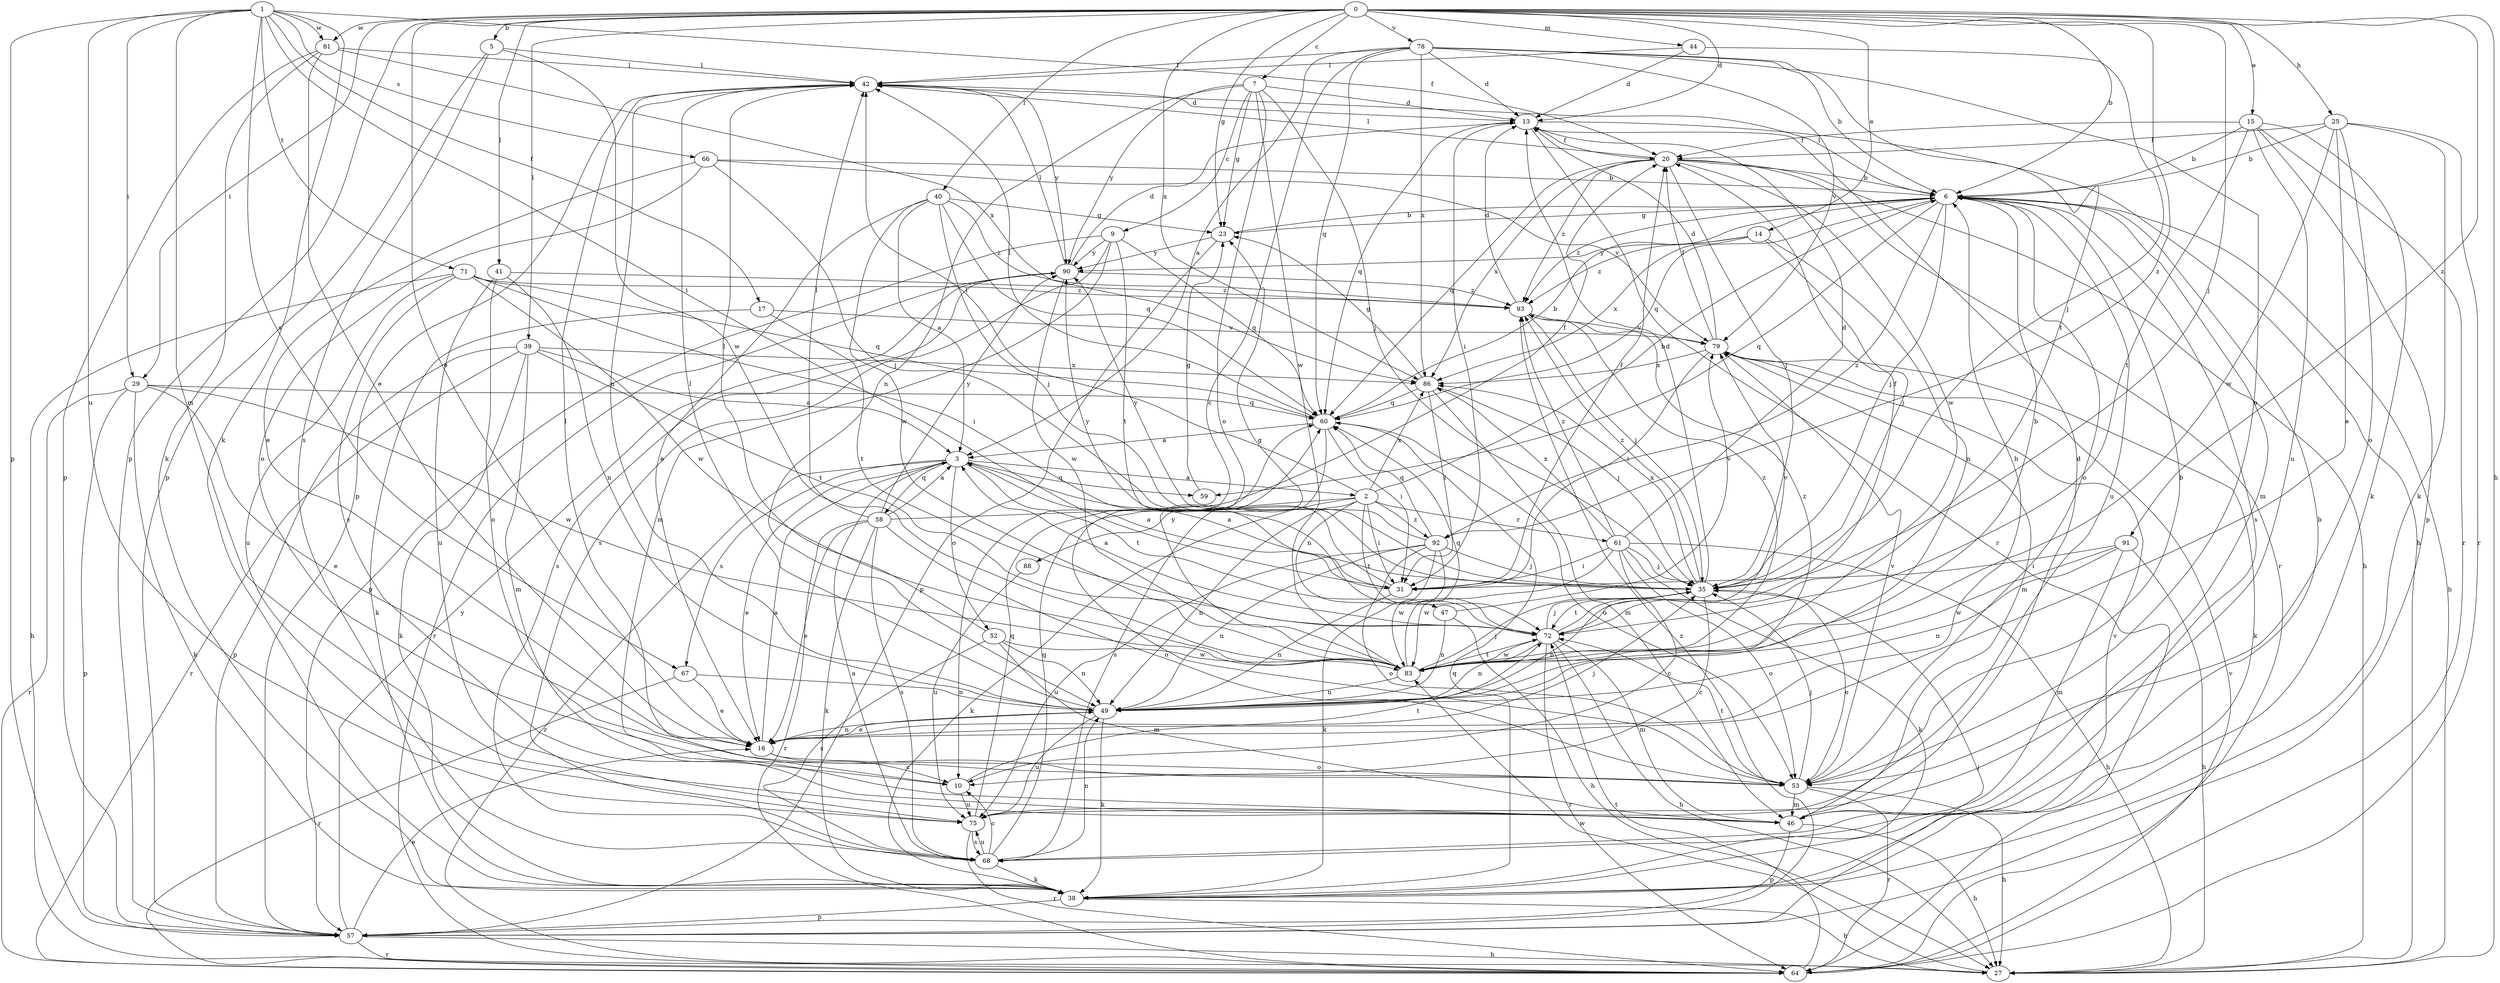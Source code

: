 strict digraph  {
0;
1;
2;
3;
5;
6;
7;
9;
10;
13;
14;
15;
16;
17;
20;
23;
25;
27;
29;
31;
35;
38;
39;
40;
41;
42;
44;
46;
47;
49;
52;
53;
57;
58;
59;
60;
61;
64;
66;
67;
68;
71;
72;
75;
78;
79;
81;
83;
86;
88;
90;
91;
92;
93;
0 -> 5  [label=b];
0 -> 6  [label=b];
0 -> 7  [label=c];
0 -> 13  [label=d];
0 -> 14  [label=e];
0 -> 15  [label=e];
0 -> 16  [label=e];
0 -> 23  [label=g];
0 -> 25  [label=h];
0 -> 27  [label=h];
0 -> 29  [label=i];
0 -> 35  [label=j];
0 -> 39  [label=l];
0 -> 40  [label=l];
0 -> 41  [label=l];
0 -> 44  [label=m];
0 -> 57  [label=p];
0 -> 78  [label=v];
0 -> 81  [label=w];
0 -> 86  [label=x];
0 -> 91  [label=z];
0 -> 92  [label=z];
1 -> 17  [label=f];
1 -> 20  [label=f];
1 -> 29  [label=i];
1 -> 31  [label=i];
1 -> 38  [label=k];
1 -> 46  [label=m];
1 -> 57  [label=p];
1 -> 66  [label=s];
1 -> 67  [label=s];
1 -> 71  [label=t];
1 -> 75  [label=u];
1 -> 81  [label=w];
2 -> 6  [label=b];
2 -> 31  [label=i];
2 -> 38  [label=k];
2 -> 42  [label=l];
2 -> 47  [label=n];
2 -> 49  [label=n];
2 -> 61  [label=r];
2 -> 72  [label=t];
2 -> 86  [label=x];
2 -> 88  [label=y];
2 -> 92  [label=z];
3 -> 2  [label=a];
3 -> 16  [label=e];
3 -> 52  [label=o];
3 -> 58  [label=q];
3 -> 59  [label=q];
3 -> 64  [label=r];
3 -> 67  [label=s];
3 -> 72  [label=t];
5 -> 42  [label=l];
5 -> 57  [label=p];
5 -> 68  [label=s];
5 -> 83  [label=w];
6 -> 23  [label=g];
6 -> 27  [label=h];
6 -> 35  [label=j];
6 -> 42  [label=l];
6 -> 46  [label=m];
6 -> 53  [label=o];
6 -> 59  [label=q];
6 -> 60  [label=q];
6 -> 68  [label=s];
6 -> 75  [label=u];
6 -> 92  [label=z];
6 -> 93  [label=z];
7 -> 9  [label=c];
7 -> 13  [label=d];
7 -> 23  [label=g];
7 -> 35  [label=j];
7 -> 49  [label=n];
7 -> 53  [label=o];
7 -> 83  [label=w];
7 -> 90  [label=y];
9 -> 46  [label=m];
9 -> 57  [label=p];
9 -> 60  [label=q];
9 -> 68  [label=s];
9 -> 72  [label=t];
9 -> 90  [label=y];
10 -> 42  [label=l];
10 -> 72  [label=t];
10 -> 75  [label=u];
13 -> 20  [label=f];
13 -> 27  [label=h];
13 -> 31  [label=i];
13 -> 60  [label=q];
13 -> 64  [label=r];
14 -> 35  [label=j];
14 -> 49  [label=n];
14 -> 86  [label=x];
14 -> 90  [label=y];
14 -> 93  [label=z];
15 -> 6  [label=b];
15 -> 20  [label=f];
15 -> 38  [label=k];
15 -> 57  [label=p];
15 -> 64  [label=r];
15 -> 72  [label=t];
15 -> 75  [label=u];
16 -> 3  [label=a];
16 -> 6  [label=b];
16 -> 10  [label=c];
16 -> 35  [label=j];
16 -> 49  [label=n];
16 -> 53  [label=o];
17 -> 38  [label=k];
17 -> 72  [label=t];
17 -> 79  [label=v];
20 -> 6  [label=b];
20 -> 27  [label=h];
20 -> 35  [label=j];
20 -> 42  [label=l];
20 -> 60  [label=q];
20 -> 64  [label=r];
20 -> 83  [label=w];
20 -> 86  [label=x];
20 -> 93  [label=z];
23 -> 6  [label=b];
23 -> 57  [label=p];
23 -> 90  [label=y];
25 -> 6  [label=b];
25 -> 16  [label=e];
25 -> 20  [label=f];
25 -> 38  [label=k];
25 -> 53  [label=o];
25 -> 64  [label=r];
25 -> 83  [label=w];
27 -> 83  [label=w];
29 -> 16  [label=e];
29 -> 38  [label=k];
29 -> 57  [label=p];
29 -> 60  [label=q];
29 -> 64  [label=r];
29 -> 83  [label=w];
31 -> 3  [label=a];
31 -> 20  [label=f];
31 -> 49  [label=n];
31 -> 90  [label=y];
35 -> 3  [label=a];
35 -> 10  [label=c];
35 -> 13  [label=d];
35 -> 49  [label=n];
35 -> 53  [label=o];
35 -> 72  [label=t];
35 -> 86  [label=x];
35 -> 93  [label=z];
38 -> 27  [label=h];
38 -> 57  [label=p];
38 -> 60  [label=q];
38 -> 79  [label=v];
39 -> 3  [label=a];
39 -> 38  [label=k];
39 -> 46  [label=m];
39 -> 57  [label=p];
39 -> 64  [label=r];
39 -> 72  [label=t];
39 -> 86  [label=x];
40 -> 3  [label=a];
40 -> 16  [label=e];
40 -> 23  [label=g];
40 -> 35  [label=j];
40 -> 60  [label=q];
40 -> 83  [label=w];
40 -> 93  [label=z];
41 -> 49  [label=n];
41 -> 53  [label=o];
41 -> 75  [label=u];
41 -> 93  [label=z];
42 -> 13  [label=d];
42 -> 49  [label=n];
42 -> 57  [label=p];
42 -> 90  [label=y];
44 -> 13  [label=d];
44 -> 35  [label=j];
44 -> 42  [label=l];
46 -> 13  [label=d];
46 -> 27  [label=h];
46 -> 57  [label=p];
47 -> 27  [label=h];
47 -> 49  [label=n];
47 -> 79  [label=v];
49 -> 16  [label=e];
49 -> 38  [label=k];
49 -> 42  [label=l];
49 -> 75  [label=u];
49 -> 93  [label=z];
52 -> 42  [label=l];
52 -> 46  [label=m];
52 -> 49  [label=n];
52 -> 68  [label=s];
52 -> 83  [label=w];
53 -> 6  [label=b];
53 -> 27  [label=h];
53 -> 35  [label=j];
53 -> 46  [label=m];
53 -> 64  [label=r];
53 -> 72  [label=t];
53 -> 79  [label=v];
57 -> 16  [label=e];
57 -> 27  [label=h];
57 -> 35  [label=j];
57 -> 64  [label=r];
57 -> 90  [label=y];
57 -> 93  [label=z];
58 -> 3  [label=a];
58 -> 16  [label=e];
58 -> 20  [label=f];
58 -> 38  [label=k];
58 -> 42  [label=l];
58 -> 53  [label=o];
58 -> 64  [label=r];
58 -> 68  [label=s];
58 -> 90  [label=y];
59 -> 23  [label=g];
60 -> 3  [label=a];
60 -> 6  [label=b];
60 -> 31  [label=i];
60 -> 42  [label=l];
60 -> 53  [label=o];
60 -> 68  [label=s];
61 -> 10  [label=c];
61 -> 13  [label=d];
61 -> 27  [label=h];
61 -> 31  [label=i];
61 -> 35  [label=j];
61 -> 38  [label=k];
61 -> 53  [label=o];
61 -> 83  [label=w];
61 -> 86  [label=x];
61 -> 93  [label=z];
64 -> 72  [label=t];
64 -> 79  [label=v];
66 -> 6  [label=b];
66 -> 16  [label=e];
66 -> 35  [label=j];
66 -> 53  [label=o];
66 -> 79  [label=v];
67 -> 16  [label=e];
67 -> 49  [label=n];
67 -> 64  [label=r];
68 -> 3  [label=a];
68 -> 6  [label=b];
68 -> 10  [label=c];
68 -> 38  [label=k];
68 -> 49  [label=n];
68 -> 60  [label=q];
68 -> 75  [label=u];
71 -> 10  [label=c];
71 -> 27  [label=h];
71 -> 31  [label=i];
71 -> 60  [label=q];
71 -> 75  [label=u];
71 -> 83  [label=w];
71 -> 93  [label=z];
72 -> 3  [label=a];
72 -> 20  [label=f];
72 -> 27  [label=h];
72 -> 35  [label=j];
72 -> 46  [label=m];
72 -> 49  [label=n];
72 -> 64  [label=r];
72 -> 79  [label=v];
72 -> 83  [label=w];
75 -> 60  [label=q];
75 -> 64  [label=r];
75 -> 68  [label=s];
78 -> 3  [label=a];
78 -> 6  [label=b];
78 -> 10  [label=c];
78 -> 13  [label=d];
78 -> 42  [label=l];
78 -> 53  [label=o];
78 -> 60  [label=q];
78 -> 72  [label=t];
78 -> 79  [label=v];
78 -> 86  [label=x];
79 -> 13  [label=d];
79 -> 20  [label=f];
79 -> 31  [label=i];
79 -> 38  [label=k];
79 -> 46  [label=m];
79 -> 86  [label=x];
81 -> 16  [label=e];
81 -> 38  [label=k];
81 -> 42  [label=l];
81 -> 57  [label=p];
81 -> 86  [label=x];
83 -> 6  [label=b];
83 -> 23  [label=g];
83 -> 35  [label=j];
83 -> 49  [label=n];
83 -> 60  [label=q];
83 -> 72  [label=t];
83 -> 93  [label=z];
86 -> 23  [label=g];
86 -> 31  [label=i];
86 -> 35  [label=j];
86 -> 46  [label=m];
86 -> 60  [label=q];
88 -> 75  [label=u];
90 -> 13  [label=d];
90 -> 42  [label=l];
90 -> 64  [label=r];
90 -> 68  [label=s];
90 -> 83  [label=w];
90 -> 93  [label=z];
91 -> 27  [label=h];
91 -> 31  [label=i];
91 -> 46  [label=m];
91 -> 49  [label=n];
91 -> 83  [label=w];
92 -> 35  [label=j];
92 -> 38  [label=k];
92 -> 49  [label=n];
92 -> 53  [label=o];
92 -> 60  [label=q];
92 -> 75  [label=u];
92 -> 83  [label=w];
92 -> 90  [label=y];
93 -> 13  [label=d];
93 -> 35  [label=j];
93 -> 79  [label=v];
}
